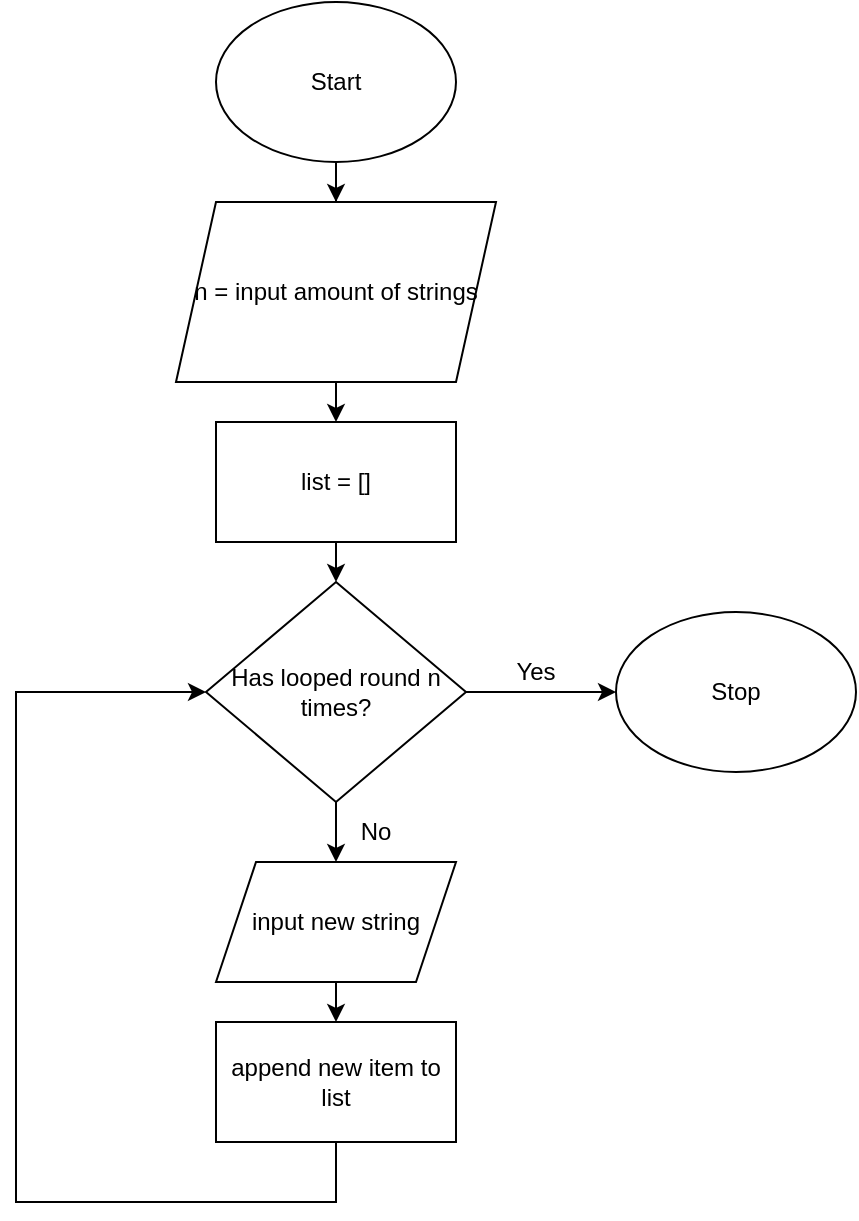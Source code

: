 <mxfile version="16.5.6" type="device"><diagram id="oUISkOYQeZn-ArFQfp5Q" name="Page-1"><mxGraphModel dx="2131" dy="1479" grid="1" gridSize="10" guides="1" tooltips="1" connect="1" arrows="1" fold="1" page="0" pageScale="1" pageWidth="827" pageHeight="1169" math="0" shadow="0"><root><mxCell id="0"/><mxCell id="1" parent="0"/><mxCell id="ycaGKqgaJk1dNXd_iVNC-3" style="edgeStyle=orthogonalEdgeStyle;rounded=0;orthogonalLoop=1;jettySize=auto;html=1;exitX=0.5;exitY=1;exitDx=0;exitDy=0;" edge="1" parent="1" source="ycaGKqgaJk1dNXd_iVNC-1" target="ycaGKqgaJk1dNXd_iVNC-2"><mxGeometry relative="1" as="geometry"/></mxCell><mxCell id="ycaGKqgaJk1dNXd_iVNC-1" value="Start" style="ellipse;whiteSpace=wrap;html=1;" vertex="1" parent="1"><mxGeometry x="-220" y="-240" width="120" height="80" as="geometry"/></mxCell><mxCell id="ycaGKqgaJk1dNXd_iVNC-5" style="edgeStyle=orthogonalEdgeStyle;rounded=0;orthogonalLoop=1;jettySize=auto;html=1;exitX=0.5;exitY=1;exitDx=0;exitDy=0;entryX=0.5;entryY=0;entryDx=0;entryDy=0;" edge="1" parent="1" source="ycaGKqgaJk1dNXd_iVNC-2"><mxGeometry relative="1" as="geometry"><mxPoint x="-160" y="-30.0" as="targetPoint"/></mxGeometry></mxCell><mxCell id="ycaGKqgaJk1dNXd_iVNC-2" value="n = input amount of strings" style="shape=parallelogram;perimeter=parallelogramPerimeter;whiteSpace=wrap;html=1;fixedSize=1;" vertex="1" parent="1"><mxGeometry x="-240" y="-140" width="160" height="90" as="geometry"/></mxCell><mxCell id="ycaGKqgaJk1dNXd_iVNC-8" style="edgeStyle=orthogonalEdgeStyle;rounded=0;orthogonalLoop=1;jettySize=auto;html=1;exitX=0.5;exitY=1;exitDx=0;exitDy=0;entryX=0.5;entryY=0;entryDx=0;entryDy=0;" edge="1" parent="1" source="ycaGKqgaJk1dNXd_iVNC-6" target="ycaGKqgaJk1dNXd_iVNC-7"><mxGeometry relative="1" as="geometry"/></mxCell><mxCell id="ycaGKqgaJk1dNXd_iVNC-16" style="edgeStyle=orthogonalEdgeStyle;rounded=0;orthogonalLoop=1;jettySize=auto;html=1;exitX=1;exitY=0.5;exitDx=0;exitDy=0;entryX=0;entryY=0.5;entryDx=0;entryDy=0;" edge="1" parent="1" source="ycaGKqgaJk1dNXd_iVNC-6" target="ycaGKqgaJk1dNXd_iVNC-15"><mxGeometry relative="1" as="geometry"/></mxCell><mxCell id="ycaGKqgaJk1dNXd_iVNC-6" value="Has looped round n times?" style="rhombus;whiteSpace=wrap;html=1;" vertex="1" parent="1"><mxGeometry x="-225" y="50" width="130" height="110" as="geometry"/></mxCell><mxCell id="ycaGKqgaJk1dNXd_iVNC-12" style="edgeStyle=orthogonalEdgeStyle;rounded=0;orthogonalLoop=1;jettySize=auto;html=1;exitX=0.5;exitY=1;exitDx=0;exitDy=0;entryX=0.5;entryY=0;entryDx=0;entryDy=0;" edge="1" parent="1" source="ycaGKqgaJk1dNXd_iVNC-7" target="ycaGKqgaJk1dNXd_iVNC-11"><mxGeometry relative="1" as="geometry"/></mxCell><mxCell id="ycaGKqgaJk1dNXd_iVNC-7" value="input new string" style="shape=parallelogram;perimeter=parallelogramPerimeter;whiteSpace=wrap;html=1;fixedSize=1;" vertex="1" parent="1"><mxGeometry x="-220" y="190" width="120" height="60" as="geometry"/></mxCell><mxCell id="ycaGKqgaJk1dNXd_iVNC-10" style="edgeStyle=orthogonalEdgeStyle;rounded=0;orthogonalLoop=1;jettySize=auto;html=1;exitX=0.5;exitY=1;exitDx=0;exitDy=0;entryX=0.5;entryY=0;entryDx=0;entryDy=0;" edge="1" parent="1" source="ycaGKqgaJk1dNXd_iVNC-9" target="ycaGKqgaJk1dNXd_iVNC-6"><mxGeometry relative="1" as="geometry"/></mxCell><mxCell id="ycaGKqgaJk1dNXd_iVNC-9" value="list = []" style="rounded=0;whiteSpace=wrap;html=1;" vertex="1" parent="1"><mxGeometry x="-220" y="-30" width="120" height="60" as="geometry"/></mxCell><mxCell id="ycaGKqgaJk1dNXd_iVNC-13" style="edgeStyle=orthogonalEdgeStyle;rounded=0;orthogonalLoop=1;jettySize=auto;html=1;exitX=0.5;exitY=1;exitDx=0;exitDy=0;entryX=0;entryY=0.5;entryDx=0;entryDy=0;" edge="1" parent="1" source="ycaGKqgaJk1dNXd_iVNC-11" target="ycaGKqgaJk1dNXd_iVNC-6"><mxGeometry relative="1" as="geometry"><Array as="points"><mxPoint x="-160" y="360"/><mxPoint x="-320" y="360"/><mxPoint x="-320" y="105"/></Array></mxGeometry></mxCell><mxCell id="ycaGKqgaJk1dNXd_iVNC-11" value="append new item to list" style="rounded=0;whiteSpace=wrap;html=1;" vertex="1" parent="1"><mxGeometry x="-220" y="270" width="120" height="60" as="geometry"/></mxCell><mxCell id="ycaGKqgaJk1dNXd_iVNC-14" value="No" style="text;html=1;strokeColor=none;fillColor=none;align=center;verticalAlign=middle;whiteSpace=wrap;rounded=0;" vertex="1" parent="1"><mxGeometry x="-170" y="160" width="60" height="30" as="geometry"/></mxCell><mxCell id="ycaGKqgaJk1dNXd_iVNC-15" value="Stop" style="ellipse;whiteSpace=wrap;html=1;" vertex="1" parent="1"><mxGeometry x="-20" y="65" width="120" height="80" as="geometry"/></mxCell><mxCell id="ycaGKqgaJk1dNXd_iVNC-17" value="Yes" style="text;html=1;strokeColor=none;fillColor=none;align=center;verticalAlign=middle;whiteSpace=wrap;rounded=0;" vertex="1" parent="1"><mxGeometry x="-90" y="80" width="60" height="30" as="geometry"/></mxCell></root></mxGraphModel></diagram></mxfile>